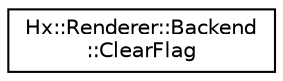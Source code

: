 digraph "Graphical Class Hierarchy"
{
  edge [fontname="Helvetica",fontsize="10",labelfontname="Helvetica",labelfontsize="10"];
  node [fontname="Helvetica",fontsize="10",shape=record];
  rankdir="LR";
  Node0 [label="Hx::Renderer::Backend\l::ClearFlag",height=0.2,width=0.4,color="black", fillcolor="white", style="filled",URL="$structHx_1_1Renderer_1_1Backend_1_1ClearFlag.html"];
}
